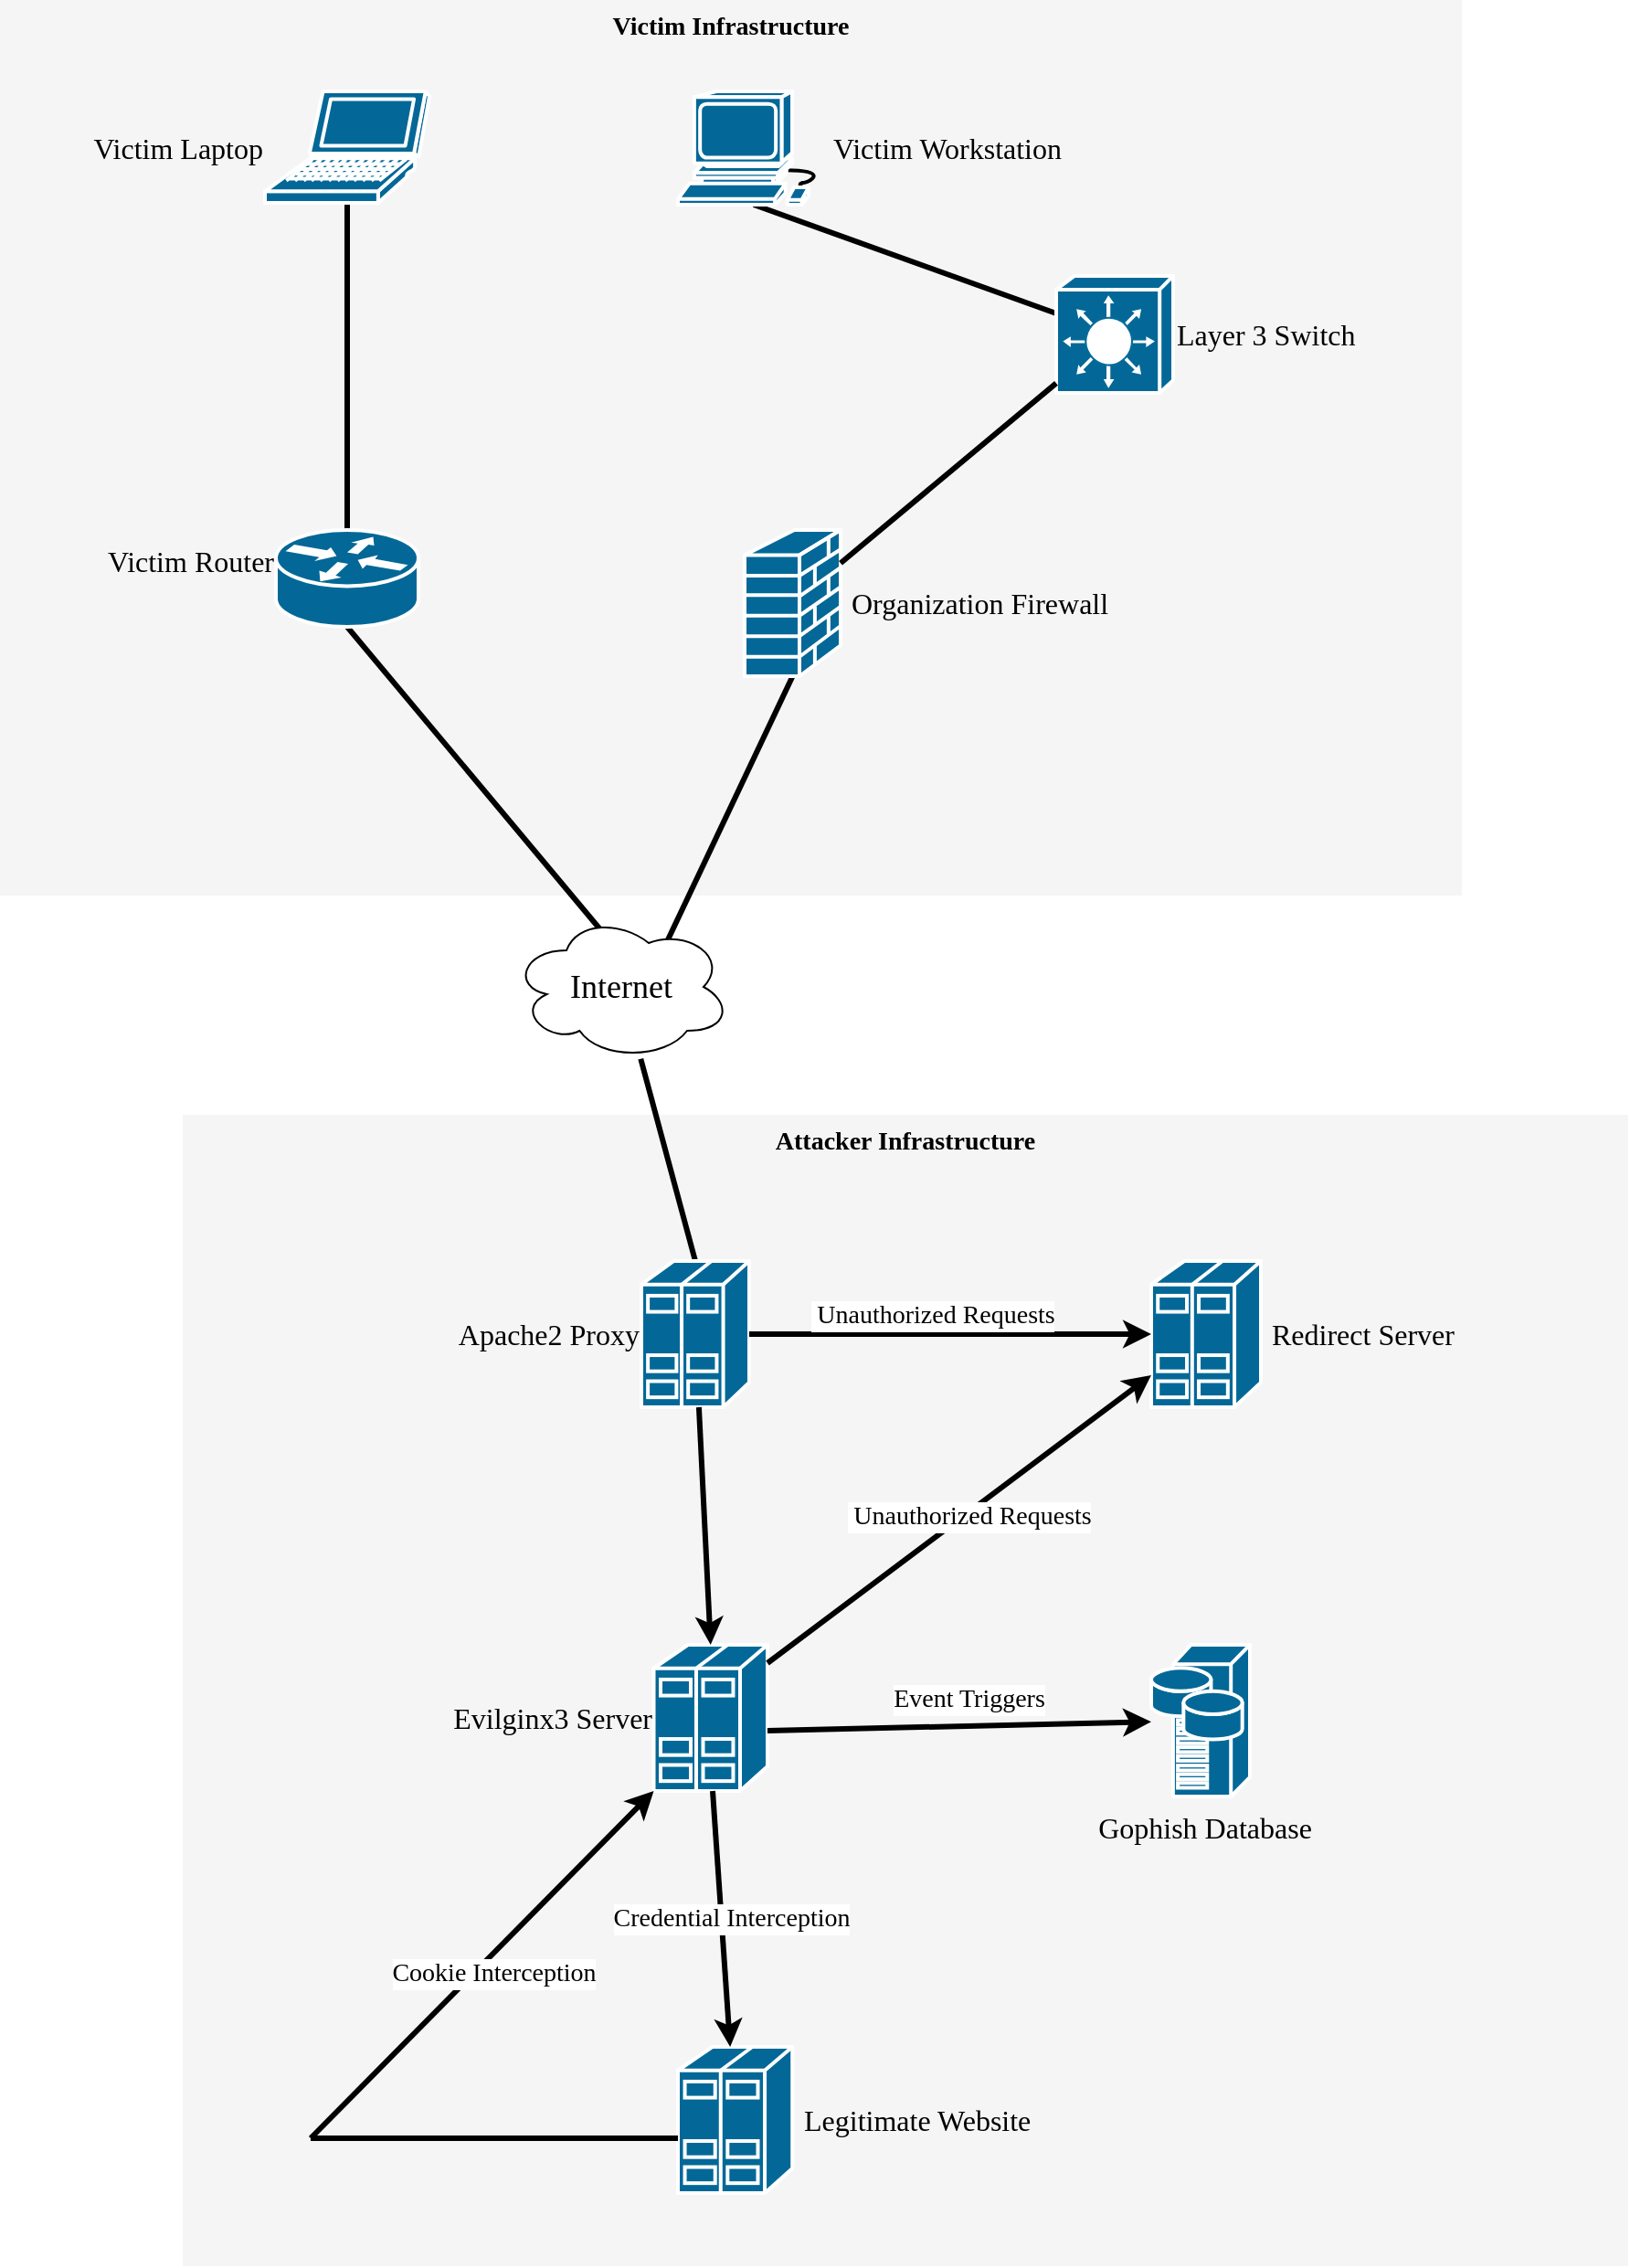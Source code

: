 <mxfile version="24.1.0" type="device">
  <diagram name="Page-1" id="c37626ed-c26b-45fb-9056-f9ebc6bb27b6">
    <mxGraphModel dx="2066" dy="1104" grid="1" gridSize="10" guides="1" tooltips="1" connect="1" arrows="1" fold="1" page="1" pageScale="1" pageWidth="1100" pageHeight="850" background="none" math="0" shadow="0">
      <root>
        <mxCell id="0" />
        <mxCell id="1" parent="0" />
        <mxCell id="1c7a67bf8fd3230f-83" value="&lt;font face=&quot;Lucida Console&quot;&gt;Victim Infrastructure&lt;/font&gt;" style="whiteSpace=wrap;html=1;rounded=0;shadow=0;comic=0;strokeWidth=1;fontFamily=Verdana;fontSize=14;fillColor=#f5f5f5;strokeColor=none;verticalAlign=top;fontStyle=1" parent="1" vertex="1">
          <mxGeometry x="660" y="150" width="800" height="490" as="geometry" />
        </mxCell>
        <mxCell id="1c7a67bf8fd3230f-81" value="&lt;font style=&quot;font-size: 14px;&quot; face=&quot;Lucida Console&quot;&gt;Attacker Infrastructure&lt;/font&gt;" style="whiteSpace=wrap;html=1;rounded=0;shadow=0;comic=0;strokeWidth=1;fontFamily=Verdana;fontSize=14;fillColor=#f5f5f5;strokeColor=none;fontStyle=1;verticalAlign=top;" parent="1" vertex="1">
          <mxGeometry x="760" y="760" width="791" height="630" as="geometry" />
        </mxCell>
        <mxCell id="1c7a67bf8fd3230f-37" style="edgeStyle=none;html=1;labelBackgroundColor=none;startFill=0;endArrow=none;endFill=0;strokeWidth=3;fontFamily=Verdana;fontSize=12;entryX=0.5;entryY=0;entryDx=0;entryDy=0;entryPerimeter=0;" parent="1" source="WqFwmYkYYwvrcozoEn8a-3" target="WqFwmYkYYwvrcozoEn8a-9" edge="1">
          <mxGeometry relative="1" as="geometry">
            <mxPoint x="774" y="366.548" as="sourcePoint" />
            <mxPoint x="1020" y="501.452" as="targetPoint" />
          </mxGeometry>
        </mxCell>
        <mxCell id="1c7a67bf8fd3230f-38" style="edgeStyle=none;html=1;labelBackgroundColor=none;startFill=0;endArrow=none;endFill=0;strokeWidth=3;fontFamily=Verdana;fontSize=12;exitX=0.5;exitY=1;exitDx=0;exitDy=0;exitPerimeter=0;" parent="1" source="WqFwmYkYYwvrcozoEn8a-2" target="WqFwmYkYYwvrcozoEn8a-4" edge="1">
          <mxGeometry relative="1" as="geometry">
            <mxPoint x="1072.659" y="362" as="sourcePoint" />
            <mxPoint x="1128.001" y="446" as="targetPoint" />
          </mxGeometry>
        </mxCell>
        <mxCell id="1c7a67bf8fd3230f-45" style="edgeStyle=none;html=1;labelBackgroundColor=none;startFill=0;endArrow=none;endFill=0;strokeWidth=3;fontFamily=Verdana;fontSize=12;entryX=0.5;entryY=1;entryDx=0;entryDy=0;entryPerimeter=0;exitX=0.4;exitY=0.1;exitDx=0;exitDy=0;exitPerimeter=0;" parent="1" source="1c7a67bf8fd3230f-14" target="WqFwmYkYYwvrcozoEn8a-9" edge="1">
          <mxGeometry relative="1" as="geometry">
            <mxPoint x="1020" y="519" as="sourcePoint" />
            <mxPoint x="774" y="519" as="targetPoint" />
          </mxGeometry>
        </mxCell>
        <mxCell id="1c7a67bf8fd3230f-50" style="edgeStyle=none;html=1;labelBackgroundColor=none;startFill=0;endArrow=none;endFill=0;strokeWidth=3;fontFamily=Verdana;fontSize=12;exitX=0.5;exitY=1;exitDx=0;exitDy=0;exitPerimeter=0;entryX=0.708;entryY=0.192;entryDx=0;entryDy=0;entryPerimeter=0;" parent="1" source="WqFwmYkYYwvrcozoEn8a-1" target="1c7a67bf8fd3230f-14" edge="1">
          <mxGeometry relative="1" as="geometry">
            <mxPoint x="1084" y="553.365" as="sourcePoint" />
            <mxPoint x="1090" y="690" as="targetPoint" />
          </mxGeometry>
        </mxCell>
        <mxCell id="1c7a67bf8fd3230f-57" style="edgeStyle=none;html=1;labelBackgroundColor=none;startFill=0;endArrow=none;endFill=0;strokeWidth=3;fontFamily=Verdana;fontSize=12;entryX=0.5;entryY=0;entryDx=0;entryDy=0;entryPerimeter=0;" parent="1" source="1c7a67bf8fd3230f-14" target="WqFwmYkYYwvrcozoEn8a-11" edge="1">
          <mxGeometry relative="1" as="geometry">
            <mxPoint x="1150" y="858.84" as="targetPoint" />
          </mxGeometry>
        </mxCell>
        <mxCell id="1c7a67bf8fd3230f-14" value="Internet" style="ellipse;shape=cloud;whiteSpace=wrap;html=1;rounded=0;shadow=0;comic=0;strokeWidth=1;fontFamily=Verdana;fontSize=18;" parent="1" vertex="1">
          <mxGeometry x="940" y="650" width="120" height="80" as="geometry" />
        </mxCell>
        <mxCell id="WqFwmYkYYwvrcozoEn8a-1" value="&lt;font face=&quot;Lucida Console&quot; style=&quot;font-size: 16px;&quot;&gt;&amp;nbsp;Organization Firewall&lt;/font&gt;" style="shape=mxgraph.cisco.security.firewall;sketch=0;html=1;pointerEvents=1;dashed=0;fillColor=#036897;strokeColor=#ffffff;strokeWidth=2;verticalLabelPosition=middle;verticalAlign=middle;align=left;outlineConnect=0;labelPosition=right;fontSize=18;" parent="1" vertex="1">
          <mxGeometry x="1067.5" y="440" width="52.5" height="80" as="geometry" />
        </mxCell>
        <mxCell id="WqFwmYkYYwvrcozoEn8a-2" value="&lt;font style=&quot;font-size: 16px;&quot; face=&quot;Lucida Console&quot;&gt;Victim Workstation&lt;/font&gt;" style="shape=mxgraph.cisco.computers_and_peripherals.workstation;sketch=0;html=1;pointerEvents=1;dashed=0;fillColor=#036897;strokeColor=#ffffff;strokeWidth=2;verticalLabelPosition=middle;verticalAlign=middle;align=left;outlineConnect=0;labelPosition=right;fontSize=18;" parent="1" vertex="1">
          <mxGeometry x="1031" y="200" width="83" height="62" as="geometry" />
        </mxCell>
        <mxCell id="WqFwmYkYYwvrcozoEn8a-3" value="&lt;font style=&quot;font-size: 16px;&quot; face=&quot;Lucida Console&quot;&gt;Victim Laptop&lt;/font&gt;" style="shape=mxgraph.cisco.computers_and_peripherals.laptop;sketch=0;html=1;pointerEvents=1;dashed=0;fillColor=#036897;strokeColor=#ffffff;strokeWidth=2;verticalLabelPosition=middle;verticalAlign=middle;align=right;outlineConnect=0;labelPosition=left;fontSize=18;" parent="1" vertex="1">
          <mxGeometry x="805" y="200" width="90" height="61" as="geometry" />
        </mxCell>
        <mxCell id="WqFwmYkYYwvrcozoEn8a-4" value="&lt;font face=&quot;Lucida Console&quot; style=&quot;font-size: 16px;&quot;&gt;Layer 3 Switch&lt;/font&gt;" style="shape=mxgraph.cisco.switches.layer_3_switch;sketch=0;html=1;pointerEvents=1;dashed=0;fillColor=#036897;strokeColor=#ffffff;strokeWidth=2;verticalLabelPosition=middle;verticalAlign=middle;align=left;outlineConnect=0;fontSize=18;labelPosition=right;" parent="1" vertex="1">
          <mxGeometry x="1238" y="301" width="64" height="64" as="geometry" />
        </mxCell>
        <mxCell id="WqFwmYkYYwvrcozoEn8a-8" style="edgeStyle=none;html=1;labelBackgroundColor=none;startFill=0;endArrow=none;endFill=0;strokeWidth=3;fontFamily=Verdana;fontSize=12;" parent="1" source="WqFwmYkYYwvrcozoEn8a-1" target="WqFwmYkYYwvrcozoEn8a-4" edge="1">
          <mxGeometry relative="1" as="geometry">
            <mxPoint x="1180" y="424.998" as="sourcePoint" />
            <mxPoint x="1426" y="559.902" as="targetPoint" />
          </mxGeometry>
        </mxCell>
        <mxCell id="WqFwmYkYYwvrcozoEn8a-9" value="&lt;font face=&quot;Lucida Console&quot; style=&quot;font-size: 16px;&quot;&gt;&amp;nbsp;Victim Router&lt;/font&gt;&lt;div style=&quot;font-size: 16px;&quot;&gt;&lt;br style=&quot;&quot;&gt;&lt;/div&gt;" style="shape=mxgraph.cisco.routers.router;sketch=0;html=1;pointerEvents=1;dashed=0;fillColor=#036897;strokeColor=#ffffff;strokeWidth=2;verticalLabelPosition=middle;verticalAlign=middle;align=right;outlineConnect=0;labelPosition=left;fontSize=18;" parent="1" vertex="1">
          <mxGeometry x="811" y="440" width="78" height="53" as="geometry" />
        </mxCell>
        <mxCell id="WqFwmYkYYwvrcozoEn8a-11" value="&lt;font face=&quot;Lucida Console&quot; style=&quot;font-size: 16px;&quot;&gt;&amp;nbsp;Apache2 Proxy&lt;/font&gt;" style="shape=mxgraph.cisco.servers.standard_host;sketch=0;html=1;pointerEvents=1;dashed=0;fillColor=#036897;strokeColor=#ffffff;strokeWidth=2;verticalLabelPosition=middle;verticalAlign=middle;align=right;outlineConnect=0;labelPosition=left;fontSize=18;" parent="1" vertex="1">
          <mxGeometry x="1011" y="840" width="59" height="80" as="geometry" />
        </mxCell>
        <mxCell id="WqFwmYkYYwvrcozoEn8a-12" value="&lt;font style=&quot;font-size: 16px;&quot; face=&quot;Lucida Console&quot;&gt;&amp;nbsp;Redirect Server&lt;/font&gt;" style="shape=mxgraph.cisco.servers.standard_host;sketch=0;html=1;pointerEvents=1;dashed=0;fillColor=#036897;strokeColor=#ffffff;strokeWidth=2;verticalLabelPosition=middle;verticalAlign=middle;align=left;outlineConnect=0;labelPosition=right;fontSize=18;" parent="1" vertex="1">
          <mxGeometry x="1290" y="840" width="60" height="80" as="geometry" />
        </mxCell>
        <mxCell id="WqFwmYkYYwvrcozoEn8a-14" value="&lt;font style=&quot;font-size: 16px;&quot; face=&quot;Lucida Console&quot;&gt;&amp;nbsp;Evilginx3 Server&lt;/font&gt;" style="shape=mxgraph.cisco.servers.standard_host;sketch=0;html=1;pointerEvents=1;dashed=0;fillColor=#036897;strokeColor=#ffffff;strokeWidth=2;verticalLabelPosition=middle;verticalAlign=middle;align=right;outlineConnect=0;labelPosition=left;fontSize=18;" parent="1" vertex="1">
          <mxGeometry x="1017.75" y="1050" width="62.25" height="80" as="geometry" />
        </mxCell>
        <mxCell id="WqFwmYkYYwvrcozoEn8a-17" value="&lt;font style=&quot;font-size: 16px;&quot; face=&quot;Lucida Console&quot;&gt;&amp;nbsp;Legitimate Website&lt;/font&gt;" style="shape=mxgraph.cisco.servers.standard_host;sketch=0;html=1;pointerEvents=1;dashed=0;fillColor=#036897;strokeColor=#ffffff;strokeWidth=2;verticalLabelPosition=middle;verticalAlign=middle;align=left;outlineConnect=0;labelPosition=right;fontSize=18;" parent="1" vertex="1">
          <mxGeometry x="1031" y="1270" width="62.62" height="80" as="geometry" />
        </mxCell>
        <mxCell id="WqFwmYkYYwvrcozoEn8a-19" style="edgeStyle=none;html=1;labelBackgroundColor=none;startFill=0;endArrow=none;endFill=0;strokeWidth=3;fontFamily=Verdana;fontSize=12;" parent="1" edge="1">
          <mxGeometry relative="1" as="geometry">
            <mxPoint x="830" y="1320" as="sourcePoint" />
            <mxPoint x="1030.997" y="1320" as="targetPoint" />
            <Array as="points">
              <mxPoint x="930" y="1320" />
            </Array>
          </mxGeometry>
        </mxCell>
        <mxCell id="WqFwmYkYYwvrcozoEn8a-21" value="&lt;font style=&quot;font-size: 16px;&quot; face=&quot;Lucida Console&quot;&gt;&amp;nbsp;Gophish Database&lt;/font&gt;" style="shape=mxgraph.cisco.servers.storage_server;sketch=0;html=1;pointerEvents=1;dashed=0;fillColor=#036897;strokeColor=#ffffff;strokeWidth=2;verticalLabelPosition=bottom;verticalAlign=top;align=center;outlineConnect=0;fontSize=18;" parent="1" vertex="1">
          <mxGeometry x="1290" y="1050" width="54" height="83" as="geometry" />
        </mxCell>
        <mxCell id="nHtVgFbWRR70eIlc4scK-2" value="" style="endArrow=classic;html=1;rounded=0;arcSize=20;strokeWidth=3;entryX=0.5;entryY=0;entryDx=0;entryDy=0;entryPerimeter=0;" edge="1" parent="1" source="WqFwmYkYYwvrcozoEn8a-11" target="WqFwmYkYYwvrcozoEn8a-14">
          <mxGeometry width="50" height="50" relative="1" as="geometry">
            <mxPoint x="1020" y="1040" as="sourcePoint" />
            <mxPoint x="1070" y="990" as="targetPoint" />
          </mxGeometry>
        </mxCell>
        <mxCell id="nHtVgFbWRR70eIlc4scK-3" value="&lt;font style=&quot;font-size: 14px;&quot; face=&quot;Lucida Console&quot;&gt;&amp;nbsp;&lt;font style=&quot;font-size: 14px;&quot;&gt;Unauthorized Requests&lt;/font&gt;&lt;/font&gt;" style="endArrow=classic;html=1;rounded=0;arcSize=20;strokeWidth=3;exitX=1;exitY=0.5;exitDx=0;exitDy=0;exitPerimeter=0;" edge="1" parent="1" source="WqFwmYkYYwvrcozoEn8a-11" target="WqFwmYkYYwvrcozoEn8a-12">
          <mxGeometry x="-0.091" y="10" width="50" height="50" relative="1" as="geometry">
            <mxPoint x="1073" y="870" as="sourcePoint" />
            <mxPoint x="1080" y="1000" as="targetPoint" />
            <mxPoint as="offset" />
          </mxGeometry>
        </mxCell>
        <mxCell id="nHtVgFbWRR70eIlc4scK-4" value="&lt;font style=&quot;font-size: 14px;&quot; face=&quot;Lucida Console&quot;&gt;&amp;nbsp;&lt;font style=&quot;font-size: 14px;&quot;&gt;Unauthorized Requests&lt;/font&gt;&lt;/font&gt;" style="endArrow=classic;html=1;rounded=0;arcSize=20;strokeWidth=3;" edge="1" parent="1" target="WqFwmYkYYwvrcozoEn8a-12">
          <mxGeometry x="0.036" y="-2" width="50" height="50" relative="1" as="geometry">
            <mxPoint x="1080" y="1060" as="sourcePoint" />
            <mxPoint x="1302" y="1064.5" as="targetPoint" />
            <mxPoint as="offset" />
          </mxGeometry>
        </mxCell>
        <mxCell id="nHtVgFbWRR70eIlc4scK-5" value="&lt;font face=&quot;Lucida Console&quot; style=&quot;font-size: 14px;&quot;&gt;Event Triggers&lt;/font&gt;" style="endArrow=classic;html=1;rounded=0;arcSize=20;strokeWidth=3;" edge="1" parent="1" target="WqFwmYkYYwvrcozoEn8a-21">
          <mxGeometry x="0.051" y="14" width="50" height="50" relative="1" as="geometry">
            <mxPoint x="1080" y="1097" as="sourcePoint" />
            <mxPoint x="1290" y="940" as="targetPoint" />
            <mxPoint as="offset" />
          </mxGeometry>
        </mxCell>
        <mxCell id="nHtVgFbWRR70eIlc4scK-6" value="&lt;font face=&quot;Lucida Console&quot; style=&quot;font-size: 14px;&quot;&gt;Credential Interception&lt;/font&gt;" style="endArrow=classic;html=1;rounded=0;arcSize=20;strokeWidth=3;" edge="1" parent="1" target="WqFwmYkYYwvrcozoEn8a-17">
          <mxGeometry x="0.005" y="5" width="50" height="50" relative="1" as="geometry">
            <mxPoint x="1050" y="1130" as="sourcePoint" />
            <mxPoint x="1260" y="1125" as="targetPoint" />
            <mxPoint as="offset" />
          </mxGeometry>
        </mxCell>
        <mxCell id="nHtVgFbWRR70eIlc4scK-7" value="&lt;font face=&quot;Lucida Console&quot; style=&quot;font-size: 14px;&quot;&gt;Cookie Interception&lt;/font&gt;" style="endArrow=classic;html=1;rounded=0;arcSize=20;strokeWidth=3;entryX=0;entryY=1;entryDx=0;entryDy=0;entryPerimeter=0;" edge="1" parent="1" target="WqFwmYkYYwvrcozoEn8a-14">
          <mxGeometry x="0.006" y="-8" width="50" height="50" relative="1" as="geometry">
            <mxPoint x="830" y="1320" as="sourcePoint" />
            <mxPoint x="1070" y="1280" as="targetPoint" />
            <mxPoint as="offset" />
          </mxGeometry>
        </mxCell>
      </root>
    </mxGraphModel>
  </diagram>
</mxfile>
